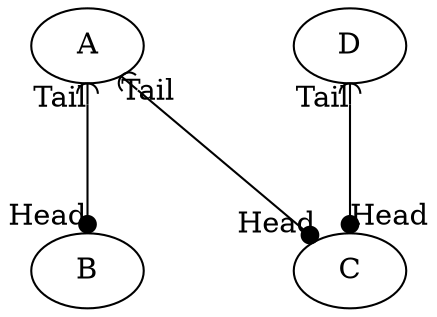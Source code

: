 digraph Test {
    nodesep = 1.0;
    ranksep = 1.0;
    edge [dir = both, arrowhead = dot, arrowtail = curve, headlabel="Head", taillabel="Tail"];  
    A -> B;
    A -> C;
    D -> C; 
}

